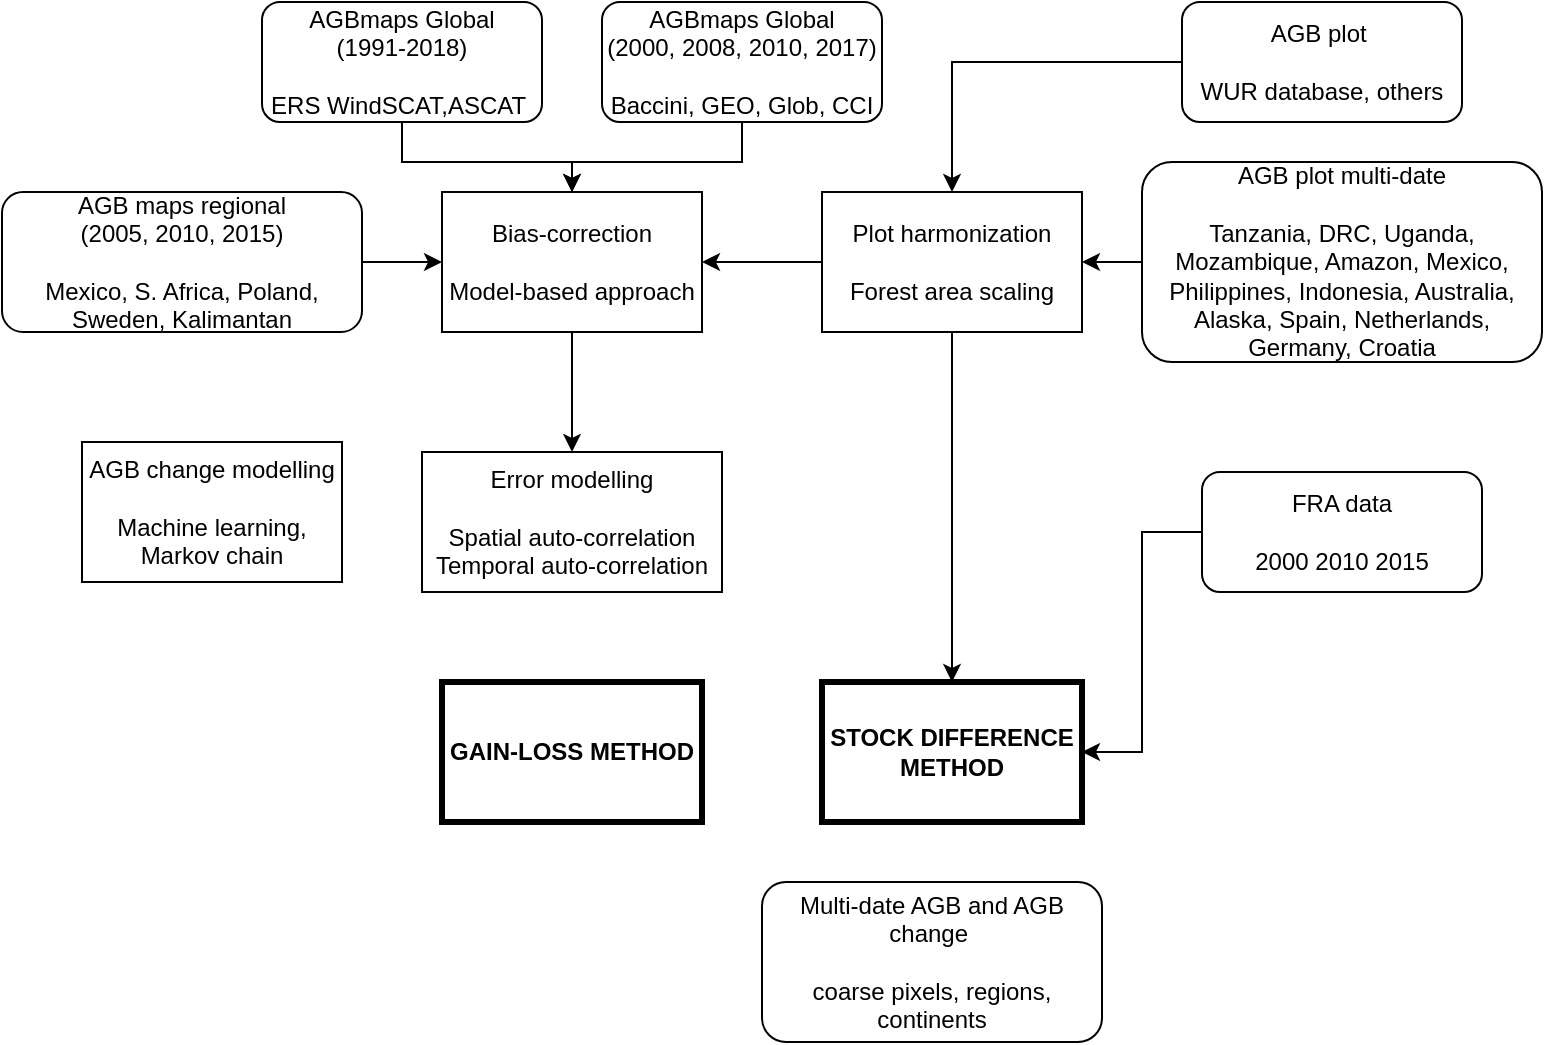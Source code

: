 <mxfile version="13.4.0" type="github">
  <diagram id="UiZ92aOFfSZIfiMHlA4H" name="Page-1">
    <mxGraphModel dx="1038" dy="568" grid="1" gridSize="10" guides="1" tooltips="1" connect="1" arrows="1" fold="1" page="1" pageScale="1" pageWidth="850" pageHeight="1100" math="0" shadow="0">
      <root>
        <mxCell id="0" />
        <mxCell id="1" parent="0" />
        <mxCell id="dIMfR6t1zzbhHHMH2o8x-1" value="AGB change modelling&lt;br&gt;&lt;br&gt;Machine learning, Markov chain" style="rounded=0;whiteSpace=wrap;html=1;" parent="1" vertex="1">
          <mxGeometry x="110" y="310" width="130" height="70" as="geometry" />
        </mxCell>
        <mxCell id="YI0aZgSimd2LB83yqrj3-23" style="edgeStyle=orthogonalEdgeStyle;rounded=0;orthogonalLoop=1;jettySize=auto;html=1;exitX=0.5;exitY=1;exitDx=0;exitDy=0;entryX=0.5;entryY=0;entryDx=0;entryDy=0;" edge="1" parent="1" source="dIMfR6t1zzbhHHMH2o8x-3" target="YI0aZgSimd2LB83yqrj3-3">
          <mxGeometry relative="1" as="geometry" />
        </mxCell>
        <mxCell id="dIMfR6t1zzbhHHMH2o8x-3" value="AGBmaps Global &lt;br&gt;(1991-2018)&lt;br&gt;&lt;br&gt;ERS WindSCAT,ASCAT&amp;nbsp;" style="rounded=1;whiteSpace=wrap;html=1;" parent="1" vertex="1">
          <mxGeometry x="200" y="90" width="140" height="60" as="geometry" />
        </mxCell>
        <mxCell id="YI0aZgSimd2LB83yqrj3-25" style="edgeStyle=orthogonalEdgeStyle;rounded=0;orthogonalLoop=1;jettySize=auto;html=1;exitX=0.5;exitY=1;exitDx=0;exitDy=0;entryX=0.5;entryY=0;entryDx=0;entryDy=0;" edge="1" parent="1" source="dIMfR6t1zzbhHHMH2o8x-4" target="YI0aZgSimd2LB83yqrj3-3">
          <mxGeometry relative="1" as="geometry" />
        </mxCell>
        <mxCell id="dIMfR6t1zzbhHHMH2o8x-4" value="AGBmaps Global &lt;br&gt;(2000, 2008, 2010, 2017)&lt;br&gt;&lt;br&gt;Baccini, GEO, Glob, CCI" style="rounded=1;whiteSpace=wrap;html=1;" parent="1" vertex="1">
          <mxGeometry x="370" y="90" width="140" height="60" as="geometry" />
        </mxCell>
        <mxCell id="YI0aZgSimd2LB83yqrj3-26" style="edgeStyle=orthogonalEdgeStyle;rounded=0;orthogonalLoop=1;jettySize=auto;html=1;exitX=1;exitY=0.5;exitDx=0;exitDy=0;entryX=0;entryY=0.5;entryDx=0;entryDy=0;" edge="1" parent="1" source="YI0aZgSimd2LB83yqrj3-1" target="YI0aZgSimd2LB83yqrj3-3">
          <mxGeometry relative="1" as="geometry" />
        </mxCell>
        <mxCell id="YI0aZgSimd2LB83yqrj3-1" value="AGB maps regional&lt;br&gt;(2005, 2010, 2015)&lt;br&gt;&lt;br&gt;Mexico, S. Africa, Poland, Sweden, Kalimantan" style="rounded=1;whiteSpace=wrap;html=1;" vertex="1" parent="1">
          <mxGeometry x="70" y="185" width="180" height="70" as="geometry" />
        </mxCell>
        <mxCell id="YI0aZgSimd2LB83yqrj3-27" style="edgeStyle=orthogonalEdgeStyle;rounded=0;orthogonalLoop=1;jettySize=auto;html=1;exitX=0.5;exitY=1;exitDx=0;exitDy=0;entryX=0.5;entryY=0;entryDx=0;entryDy=0;" edge="1" parent="1" source="YI0aZgSimd2LB83yqrj3-3" target="YI0aZgSimd2LB83yqrj3-9">
          <mxGeometry relative="1" as="geometry" />
        </mxCell>
        <mxCell id="YI0aZgSimd2LB83yqrj3-3" value="Bias-correction &lt;br&gt;&lt;br&gt;Model-based approach" style="rounded=0;whiteSpace=wrap;html=1;" vertex="1" parent="1">
          <mxGeometry x="290" y="185" width="130" height="70" as="geometry" />
        </mxCell>
        <mxCell id="YI0aZgSimd2LB83yqrj3-16" style="edgeStyle=orthogonalEdgeStyle;rounded=0;orthogonalLoop=1;jettySize=auto;html=1;exitX=0;exitY=0.5;exitDx=0;exitDy=0;entryX=1;entryY=0.5;entryDx=0;entryDy=0;" edge="1" parent="1" source="YI0aZgSimd2LB83yqrj3-6" target="YI0aZgSimd2LB83yqrj3-15">
          <mxGeometry relative="1" as="geometry" />
        </mxCell>
        <mxCell id="YI0aZgSimd2LB83yqrj3-6" value="AGB plot multi-date&lt;br&gt;&lt;br&gt;Tanzania, DRC, Uganda, Mozambique, Amazon, Mexico, Philippines, Indonesia, Australia, Alaska, Spain, Netherlands, Germany, Croatia" style="rounded=1;whiteSpace=wrap;html=1;" vertex="1" parent="1">
          <mxGeometry x="640" y="170" width="200" height="100" as="geometry" />
        </mxCell>
        <mxCell id="YI0aZgSimd2LB83yqrj3-14" style="edgeStyle=orthogonalEdgeStyle;rounded=0;orthogonalLoop=1;jettySize=auto;html=1;exitX=0;exitY=0.5;exitDx=0;exitDy=0;entryX=1;entryY=0.5;entryDx=0;entryDy=0;" edge="1" parent="1" source="YI0aZgSimd2LB83yqrj3-7" target="YI0aZgSimd2LB83yqrj3-12">
          <mxGeometry relative="1" as="geometry" />
        </mxCell>
        <mxCell id="YI0aZgSimd2LB83yqrj3-7" value="FRA data&lt;br&gt;&lt;br&gt;2000 2010 2015" style="rounded=1;whiteSpace=wrap;html=1;" vertex="1" parent="1">
          <mxGeometry x="670" y="325" width="140" height="60" as="geometry" />
        </mxCell>
        <mxCell id="YI0aZgSimd2LB83yqrj3-9" value="Error modelling&lt;br&gt;&lt;br&gt;Spatial auto-correlation&lt;br&gt;Temporal auto-correlation" style="rounded=0;whiteSpace=wrap;html=1;" vertex="1" parent="1">
          <mxGeometry x="280" y="315" width="150" height="70" as="geometry" />
        </mxCell>
        <mxCell id="YI0aZgSimd2LB83yqrj3-10" value="Multi-date AGB and AGB change&amp;nbsp;&lt;br&gt;&lt;br&gt;coarse pixels, regions, continents" style="rounded=1;whiteSpace=wrap;html=1;" vertex="1" parent="1">
          <mxGeometry x="450" y="530" width="170" height="80" as="geometry" />
        </mxCell>
        <mxCell id="YI0aZgSimd2LB83yqrj3-11" value="GAIN-LOSS METHOD" style="rounded=0;whiteSpace=wrap;html=1;fontStyle=1;strokeWidth=3;" vertex="1" parent="1">
          <mxGeometry x="290" y="430" width="130" height="70" as="geometry" />
        </mxCell>
        <mxCell id="YI0aZgSimd2LB83yqrj3-12" value="STOCK DIFFERENCE METHOD" style="rounded=0;whiteSpace=wrap;html=1;fontStyle=1;strokeWidth=3;" vertex="1" parent="1">
          <mxGeometry x="480" y="430" width="130" height="70" as="geometry" />
        </mxCell>
        <mxCell id="YI0aZgSimd2LB83yqrj3-17" style="edgeStyle=orthogonalEdgeStyle;rounded=0;orthogonalLoop=1;jettySize=auto;html=1;exitX=0.5;exitY=1;exitDx=0;exitDy=0;entryX=0.5;entryY=0;entryDx=0;entryDy=0;" edge="1" parent="1" source="YI0aZgSimd2LB83yqrj3-15" target="YI0aZgSimd2LB83yqrj3-12">
          <mxGeometry relative="1" as="geometry" />
        </mxCell>
        <mxCell id="YI0aZgSimd2LB83yqrj3-22" style="edgeStyle=orthogonalEdgeStyle;rounded=0;orthogonalLoop=1;jettySize=auto;html=1;exitX=0;exitY=0.5;exitDx=0;exitDy=0;entryX=1;entryY=0.5;entryDx=0;entryDy=0;" edge="1" parent="1" source="YI0aZgSimd2LB83yqrj3-15" target="YI0aZgSimd2LB83yqrj3-3">
          <mxGeometry relative="1" as="geometry" />
        </mxCell>
        <mxCell id="YI0aZgSimd2LB83yqrj3-15" value="Plot harmonization&lt;br&gt;&lt;br&gt;Forest area scaling" style="rounded=0;whiteSpace=wrap;html=1;" vertex="1" parent="1">
          <mxGeometry x="480" y="185" width="130" height="70" as="geometry" />
        </mxCell>
        <mxCell id="YI0aZgSimd2LB83yqrj3-21" style="edgeStyle=orthogonalEdgeStyle;rounded=0;orthogonalLoop=1;jettySize=auto;html=1;exitX=0;exitY=0.5;exitDx=0;exitDy=0;entryX=0.5;entryY=0;entryDx=0;entryDy=0;" edge="1" parent="1" source="YI0aZgSimd2LB83yqrj3-18" target="YI0aZgSimd2LB83yqrj3-15">
          <mxGeometry relative="1" as="geometry" />
        </mxCell>
        <mxCell id="YI0aZgSimd2LB83yqrj3-18" value="AGB plot&amp;nbsp;&lt;br&gt;&lt;br&gt;WUR database, others" style="rounded=1;whiteSpace=wrap;html=1;" vertex="1" parent="1">
          <mxGeometry x="660" y="90" width="140" height="60" as="geometry" />
        </mxCell>
      </root>
    </mxGraphModel>
  </diagram>
</mxfile>
